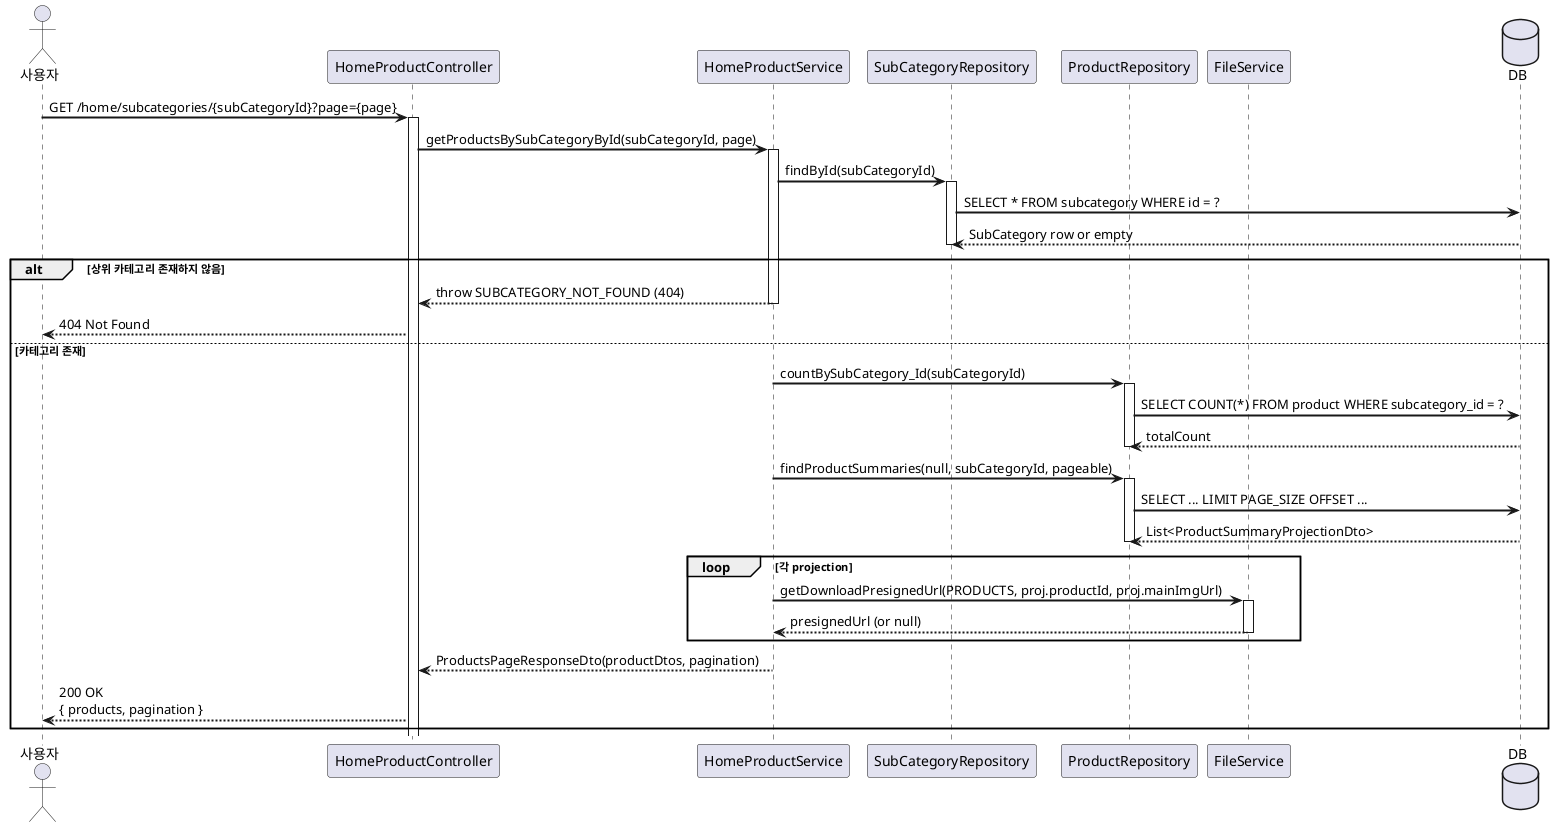 @startuml
skinparam sequenceArrowThickness 2

actor 사용자
participant HomeProductController as Controller
participant HomeProductService    as Service
participant SubCategoryRepository as SubCatRepo
participant ProductRepository     as ProdRepo
participant FileService           as FileSvc
database DB

사용자 -> Controller: GET /home/subcategories/{subCategoryId}?page={page}
activate Controller

Controller -> Service: getProductsBySubCategoryById(subCategoryId, page)
activate Service

Service -> SubCatRepo: findById(subCategoryId)
activate SubCatRepo
SubCatRepo -> DB: SELECT * FROM subcategory WHERE id = ?
DB --> SubCatRepo: SubCategory row or empty
deactivate SubCatRepo

alt 상위 카테고리 존재하지 않음
    Service --> Controller: throw SUBCATEGORY_NOT_FOUND (404)
    deactivate Service
    Controller --> 사용자: 404 Not Found
else 카테고리 존재
    Service -> ProdRepo: countBySubCategory_Id(subCategoryId)
    activate ProdRepo
    ProdRepo -> DB: SELECT COUNT(*) FROM product WHERE subcategory_id = ?
    DB --> ProdRepo: totalCount
    deactivate ProdRepo

    Service -> ProdRepo: findProductSummaries(null, subCategoryId, pageable)
    activate ProdRepo
    ProdRepo -> DB: SELECT ... LIMIT PAGE_SIZE OFFSET ...
    DB --> ProdRepo: List<ProductSummaryProjectionDto>
    deactivate ProdRepo

    loop 각 projection
        Service -> FileSvc: getDownloadPresignedUrl(PRODUCTS, proj.productId, proj.mainImgUrl)
        activate FileSvc
        FileSvc --> Service: presignedUrl (or null)
        deactivate FileSvc
    end

    Service --> Controller: ProductsPageResponseDto(productDtos, pagination)
    deactivate Service

    Controller --> 사용자: 200 OK\n{ products, pagination }
end
@enduml
